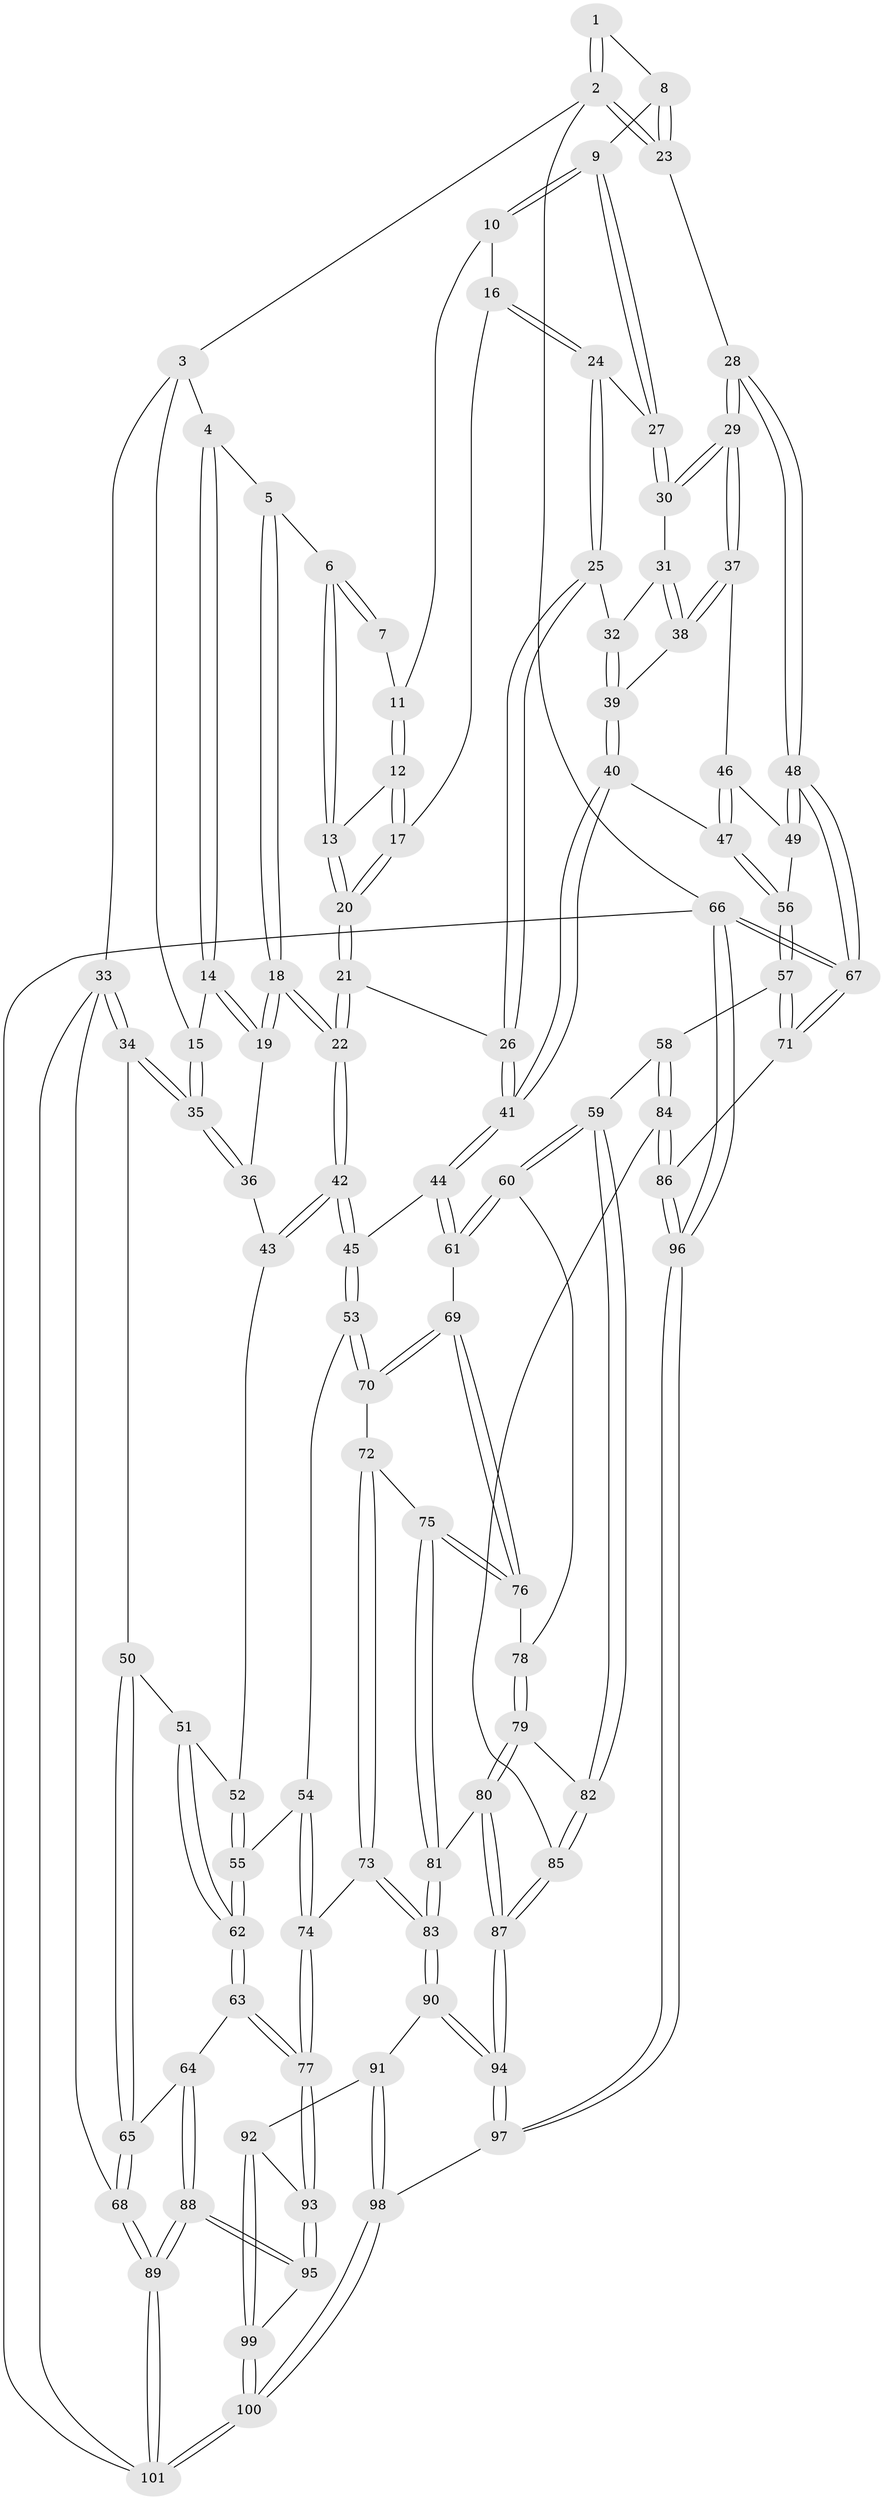 // Generated by graph-tools (version 1.1) at 2025/11/02/21/25 10:11:13]
// undirected, 101 vertices, 249 edges
graph export_dot {
graph [start="1"]
  node [color=gray90,style=filled];
  1 [pos="+0.9619833784310604+0"];
  2 [pos="+1+0"];
  3 [pos="+0.10672515164509806+0"];
  4 [pos="+0.27307038691935254+0"];
  5 [pos="+0.535520190086934+0"];
  6 [pos="+0.5591361809522972+0"];
  7 [pos="+0.7335513085780844+0"];
  8 [pos="+0.8526772205698187+0.08986478165867516"];
  9 [pos="+0.8394539560559249+0.10305140080603586"];
  10 [pos="+0.7779297176468611+0.038943639019466826"];
  11 [pos="+0.7637488644332532+0"];
  12 [pos="+0.6938571660377424+0.09577125520938774"];
  13 [pos="+0.6591226962279898+0.07346924286998308"];
  14 [pos="+0.23820454581709505+0"];
  15 [pos="+0.04686224604005092+0.15018296010430834"];
  16 [pos="+0.7255510010251075+0.11528822452086801"];
  17 [pos="+0.7027913238589101+0.10392331752353103"];
  18 [pos="+0.4768001895691582+0.21547543104224873"];
  19 [pos="+0.32101693105107665+0.2093544321545532"];
  20 [pos="+0.5655662227017411+0.23422584877168412"];
  21 [pos="+0.5587948349507732+0.2440074739805091"];
  22 [pos="+0.5101906702129753+0.24558342982182532"];
  23 [pos="+1+0"];
  24 [pos="+0.7278046815479298+0.12093873613538125"];
  25 [pos="+0.7159698172489076+0.2396381230523343"];
  26 [pos="+0.6426940471478454+0.26373664428987653"];
  27 [pos="+0.8400522603826238+0.13430693362493057"];
  28 [pos="+1+0.25701410180397166"];
  29 [pos="+1+0.2611254332992416"];
  30 [pos="+0.8647069333345067+0.2018010010214901"];
  31 [pos="+0.8197037968117+0.22866192101442076"];
  32 [pos="+0.7471226768552307+0.24341829646910546"];
  33 [pos="+0+0.29577670273145673"];
  34 [pos="+0+0.2960462319710959"];
  35 [pos="+0+0.2607282531975979"];
  36 [pos="+0.2837944673697079+0.2388209928458321"];
  37 [pos="+1+0.3468653539127624"];
  38 [pos="+0.8425793004530601+0.3573608815640379"];
  39 [pos="+0.7968919914494902+0.3955282142422999"];
  40 [pos="+0.767469150949072+0.45567122701015295"];
  41 [pos="+0.7231657461188934+0.4601742239077251"];
  42 [pos="+0.48562603413970656+0.4678598369131018"];
  43 [pos="+0.2835323606254399+0.4144679746291882"];
  44 [pos="+0.6719136585847408+0.5018728822882603"];
  45 [pos="+0.48740277465861426+0.47251922539219715"];
  46 [pos="+0.9508992517158388+0.397764633733993"];
  47 [pos="+0.8115281809456067+0.48160555264437777"];
  48 [pos="+1+0.4324114755557329"];
  49 [pos="+0.9114605396843931+0.5159235124109013"];
  50 [pos="+0.018216471133189038+0.4166295742386536"];
  51 [pos="+0.1535505783168063+0.46932020314166306"];
  52 [pos="+0.2759801431607927+0.4217969120168332"];
  53 [pos="+0.4692175843954731+0.5243705954811239"];
  54 [pos="+0.422535054610105+0.552761025265621"];
  55 [pos="+0.31407220726789914+0.5939090302389765"];
  56 [pos="+0.8627424702952956+0.54890360426938"];
  57 [pos="+0.8830742964840391+0.6487373543871822"];
  58 [pos="+0.8341166462521455+0.6673043580733611"];
  59 [pos="+0.8213469664757591+0.6678766133113381"];
  60 [pos="+0.7252943396082833+0.6289775658674299"];
  61 [pos="+0.6791916583242997+0.572047651581199"];
  62 [pos="+0.2370895440841706+0.6697854880547028"];
  63 [pos="+0.22317370796721342+0.7222463059574885"];
  64 [pos="+0.17260591700513597+0.7228246099258198"];
  65 [pos="+0.08228045471668163+0.7002255663082854"];
  66 [pos="+1+1"];
  67 [pos="+1+0.788913481850459"];
  68 [pos="+0+0.7825022801230106"];
  69 [pos="+0.612351518410888+0.6403040871602022"];
  70 [pos="+0.48147916749029446+0.5554932789413511"];
  71 [pos="+1+0.7839440164283851"];
  72 [pos="+0.48542169649042954+0.5874962601968433"];
  73 [pos="+0.43492980809789566+0.7681506793059714"];
  74 [pos="+0.393251293366135+0.7556565821943432"];
  75 [pos="+0.5591573979693955+0.7059169852748061"];
  76 [pos="+0.6093424778291193+0.6546230205914841"];
  77 [pos="+0.23608689546859454+0.7383167073888292"];
  78 [pos="+0.6721657971276103+0.707238161427218"];
  79 [pos="+0.673108191011057+0.7284079330220383"];
  80 [pos="+0.5594446984305256+0.7894735638637869"];
  81 [pos="+0.5415498118149994+0.7849290214257071"];
  82 [pos="+0.720771267865443+0.7591187904087576"];
  83 [pos="+0.4845993009024585+0.8048989400665765"];
  84 [pos="+0.8011494790690076+0.8404617941661497"];
  85 [pos="+0.7310645819228934+0.8376727268390326"];
  86 [pos="+0.8842794794175826+0.8880653226065385"];
  87 [pos="+0.6767939465276726+0.8820335423687663"];
  88 [pos="+0+0.9865194588512848"];
  89 [pos="+0+1"];
  90 [pos="+0.4706460488118793+0.8814439875845225"];
  91 [pos="+0.39989034686167324+0.9284502197513043"];
  92 [pos="+0.2647200462233426+0.9155945084670951"];
  93 [pos="+0.23938613490100447+0.807007245101847"];
  94 [pos="+0.6555501001235966+1"];
  95 [pos="+0.02222021643020721+0.9730029073515865"];
  96 [pos="+0.7048908263154255+1"];
  97 [pos="+0.6707503928499747+1"];
  98 [pos="+0.41720491933620313+1"];
  99 [pos="+0.2589894575118384+0.9296487138881497"];
  100 [pos="+0.25286362786050776+1"];
  101 [pos="+0+1"];
  1 -- 2;
  1 -- 2;
  1 -- 8;
  2 -- 3;
  2 -- 23;
  2 -- 23;
  2 -- 66;
  3 -- 4;
  3 -- 15;
  3 -- 33;
  4 -- 5;
  4 -- 14;
  4 -- 14;
  5 -- 6;
  5 -- 18;
  5 -- 18;
  6 -- 7;
  6 -- 7;
  6 -- 13;
  6 -- 13;
  7 -- 11;
  8 -- 9;
  8 -- 23;
  8 -- 23;
  9 -- 10;
  9 -- 10;
  9 -- 27;
  9 -- 27;
  10 -- 11;
  10 -- 16;
  11 -- 12;
  11 -- 12;
  12 -- 13;
  12 -- 17;
  12 -- 17;
  13 -- 20;
  13 -- 20;
  14 -- 15;
  14 -- 19;
  14 -- 19;
  15 -- 35;
  15 -- 35;
  16 -- 17;
  16 -- 24;
  16 -- 24;
  17 -- 20;
  17 -- 20;
  18 -- 19;
  18 -- 19;
  18 -- 22;
  18 -- 22;
  19 -- 36;
  20 -- 21;
  20 -- 21;
  21 -- 22;
  21 -- 22;
  21 -- 26;
  22 -- 42;
  22 -- 42;
  23 -- 28;
  24 -- 25;
  24 -- 25;
  24 -- 27;
  25 -- 26;
  25 -- 26;
  25 -- 32;
  26 -- 41;
  26 -- 41;
  27 -- 30;
  27 -- 30;
  28 -- 29;
  28 -- 29;
  28 -- 48;
  28 -- 48;
  29 -- 30;
  29 -- 30;
  29 -- 37;
  29 -- 37;
  30 -- 31;
  31 -- 32;
  31 -- 38;
  31 -- 38;
  32 -- 39;
  32 -- 39;
  33 -- 34;
  33 -- 34;
  33 -- 68;
  33 -- 101;
  34 -- 35;
  34 -- 35;
  34 -- 50;
  35 -- 36;
  35 -- 36;
  36 -- 43;
  37 -- 38;
  37 -- 38;
  37 -- 46;
  38 -- 39;
  39 -- 40;
  39 -- 40;
  40 -- 41;
  40 -- 41;
  40 -- 47;
  41 -- 44;
  41 -- 44;
  42 -- 43;
  42 -- 43;
  42 -- 45;
  42 -- 45;
  43 -- 52;
  44 -- 45;
  44 -- 61;
  44 -- 61;
  45 -- 53;
  45 -- 53;
  46 -- 47;
  46 -- 47;
  46 -- 49;
  47 -- 56;
  47 -- 56;
  48 -- 49;
  48 -- 49;
  48 -- 67;
  48 -- 67;
  49 -- 56;
  50 -- 51;
  50 -- 65;
  50 -- 65;
  51 -- 52;
  51 -- 62;
  51 -- 62;
  52 -- 55;
  52 -- 55;
  53 -- 54;
  53 -- 70;
  53 -- 70;
  54 -- 55;
  54 -- 74;
  54 -- 74;
  55 -- 62;
  55 -- 62;
  56 -- 57;
  56 -- 57;
  57 -- 58;
  57 -- 71;
  57 -- 71;
  58 -- 59;
  58 -- 84;
  58 -- 84;
  59 -- 60;
  59 -- 60;
  59 -- 82;
  59 -- 82;
  60 -- 61;
  60 -- 61;
  60 -- 78;
  61 -- 69;
  62 -- 63;
  62 -- 63;
  63 -- 64;
  63 -- 77;
  63 -- 77;
  64 -- 65;
  64 -- 88;
  64 -- 88;
  65 -- 68;
  65 -- 68;
  66 -- 67;
  66 -- 67;
  66 -- 96;
  66 -- 96;
  66 -- 101;
  67 -- 71;
  67 -- 71;
  68 -- 89;
  68 -- 89;
  69 -- 70;
  69 -- 70;
  69 -- 76;
  69 -- 76;
  70 -- 72;
  71 -- 86;
  72 -- 73;
  72 -- 73;
  72 -- 75;
  73 -- 74;
  73 -- 83;
  73 -- 83;
  74 -- 77;
  74 -- 77;
  75 -- 76;
  75 -- 76;
  75 -- 81;
  75 -- 81;
  76 -- 78;
  77 -- 93;
  77 -- 93;
  78 -- 79;
  78 -- 79;
  79 -- 80;
  79 -- 80;
  79 -- 82;
  80 -- 81;
  80 -- 87;
  80 -- 87;
  81 -- 83;
  81 -- 83;
  82 -- 85;
  82 -- 85;
  83 -- 90;
  83 -- 90;
  84 -- 85;
  84 -- 86;
  84 -- 86;
  85 -- 87;
  85 -- 87;
  86 -- 96;
  86 -- 96;
  87 -- 94;
  87 -- 94;
  88 -- 89;
  88 -- 89;
  88 -- 95;
  88 -- 95;
  89 -- 101;
  89 -- 101;
  90 -- 91;
  90 -- 94;
  90 -- 94;
  91 -- 92;
  91 -- 98;
  91 -- 98;
  92 -- 93;
  92 -- 99;
  92 -- 99;
  93 -- 95;
  93 -- 95;
  94 -- 97;
  94 -- 97;
  95 -- 99;
  96 -- 97;
  96 -- 97;
  97 -- 98;
  98 -- 100;
  98 -- 100;
  99 -- 100;
  99 -- 100;
  100 -- 101;
  100 -- 101;
}
